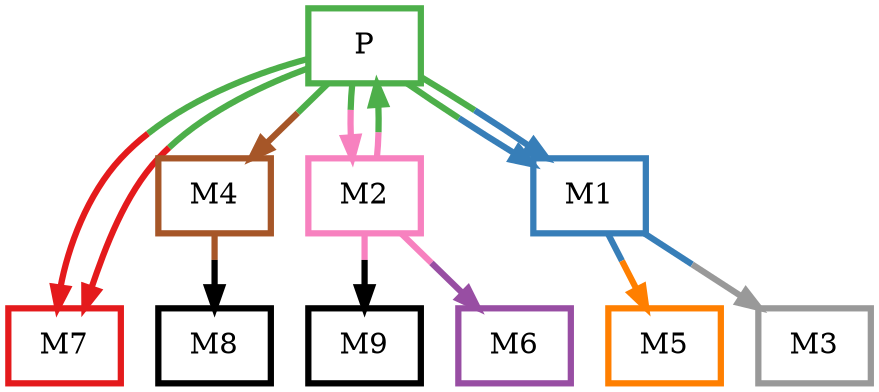 digraph barS {
	{
		rank=same
	0 [shape=box,penwidth=3,colorscheme=set19,color=3,label="P"]
	}
	{
		rank=same
		9 [shape=box,penwidth=3,colorscheme=set19,color=0,label="M9"]
		8 [shape=box,penwidth=3,colorscheme=set19,color=10,label="M8"]
		7 [shape=box,penwidth=3,colorscheme=set19,color=1,label="M7"]
		6 [shape=box,penwidth=3,colorscheme=set19,color=4,label="M6"]
		5 [shape=box,penwidth=3,colorscheme=set19,color=5,label="M5"]
		3 [shape=box,penwidth=3,colorscheme=set19,color=9,label="M3"]
	}
	4 [shape=box,penwidth=3,colorscheme=set19,color=7,label="M4"]
	2 [shape=box,penwidth=3,colorscheme=set19,color=8,label="M2"]
	1 [shape=box,penwidth=3,colorscheme=set19,color=2,label="M1"]
	4 -> 8 [penwidth=3,colorscheme=set19,color="7;0.5:10"]
	2 -> 9 [penwidth=3,colorscheme=set19,color="8;0.5:0"]
	2 -> 6 [penwidth=3,colorscheme=set19,color="8;0.5:4"]
	2 -> 0 [penwidth=3,colorscheme=set19,color="8;0.5:3"]
	1 -> 3 [penwidth=3,colorscheme=set19,color="2;0.5:9"]
	1 -> 5 [penwidth=3,colorscheme=set19,color="2;0.5:5"]
	0 -> 7 [penwidth=3,colorscheme=set19,color="3;0.5:1"]
	0 -> 7 [penwidth=3,colorscheme=set19,color="3;0.5:1"]
	0 -> 4 [penwidth=3,colorscheme=set19,color="3;0.5:7"]
	0 -> 2 [penwidth=3,colorscheme=set19,color="3;0.5:8"]
	0 -> 1 [penwidth=3,colorscheme=set19,color="3;0.5:2"]
	0 -> 1 [penwidth=3,colorscheme=set19,color="3;0.5:2"]
}

